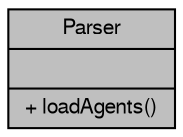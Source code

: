 digraph "Parser"
{
  edge [fontname="FreeSans",fontsize="10",labelfontname="FreeSans",labelfontsize="10"];
  node [fontname="FreeSans",fontsize="10",shape=record];
  Node1 [label="{Parser\n||+ loadAgents()\l}",height=0.2,width=0.4,color="black", fillcolor="grey75", style="filled" fontcolor="black"];
}
